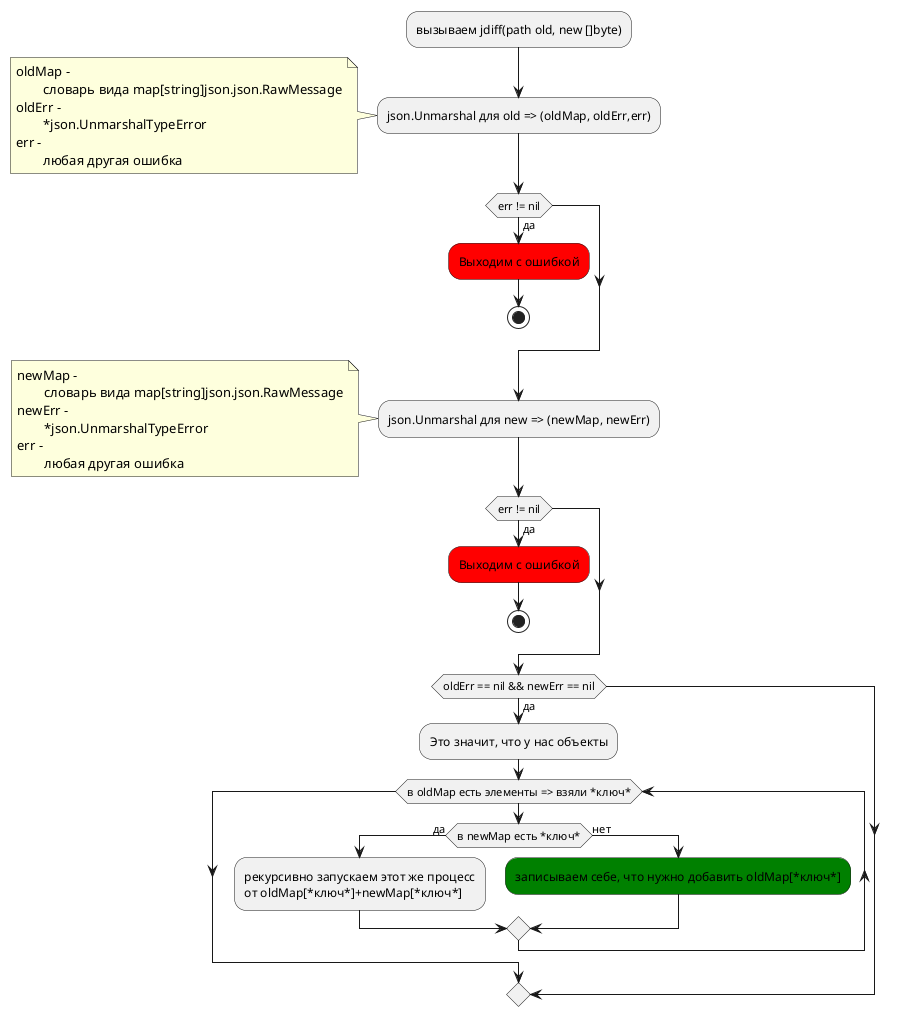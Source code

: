 @startuml
:вызываем jdiff(path old, new []byte);
:json.Unmarshal для old => (oldMap, oldErr,err);
note
	oldMap -
		словарь вида map[string]json.json.RawMessage
	oldErr -
		*json.UnmarshalTypeError
	err -
		любая другая ошибка
end note
If (err != nil) then (да)
	#Red:Выходим с ошибкой;
	stop;
endif;
:json.Unmarshal для new => (newMap, newErr);
note
	newMap -
		словарь вида map[string]json.json.RawMessage
	newErr -
		*json.UnmarshalTypeError
	err -
		любая другая ошибка
end note
If (err != nil) then (да)
	#Red:Выходим с ошибкой;
	stop;
endif;
If (oldErr == nil && newErr == nil) then (да)
	:Это значит, что у нас объекты;
	while (в oldMap есть элементы => взяли *ключ*)
		If (в newMap есть *ключ*) then (да)
			:рекурсивно запускаем этот же процесс
			от oldMap[*ключ*]+newMap[*ключ*];
		else (нет)
			#Green:записываем себе, что нужно добавить oldMap[*ключ*];
		endif;
	endwhile
endif;
@enduml